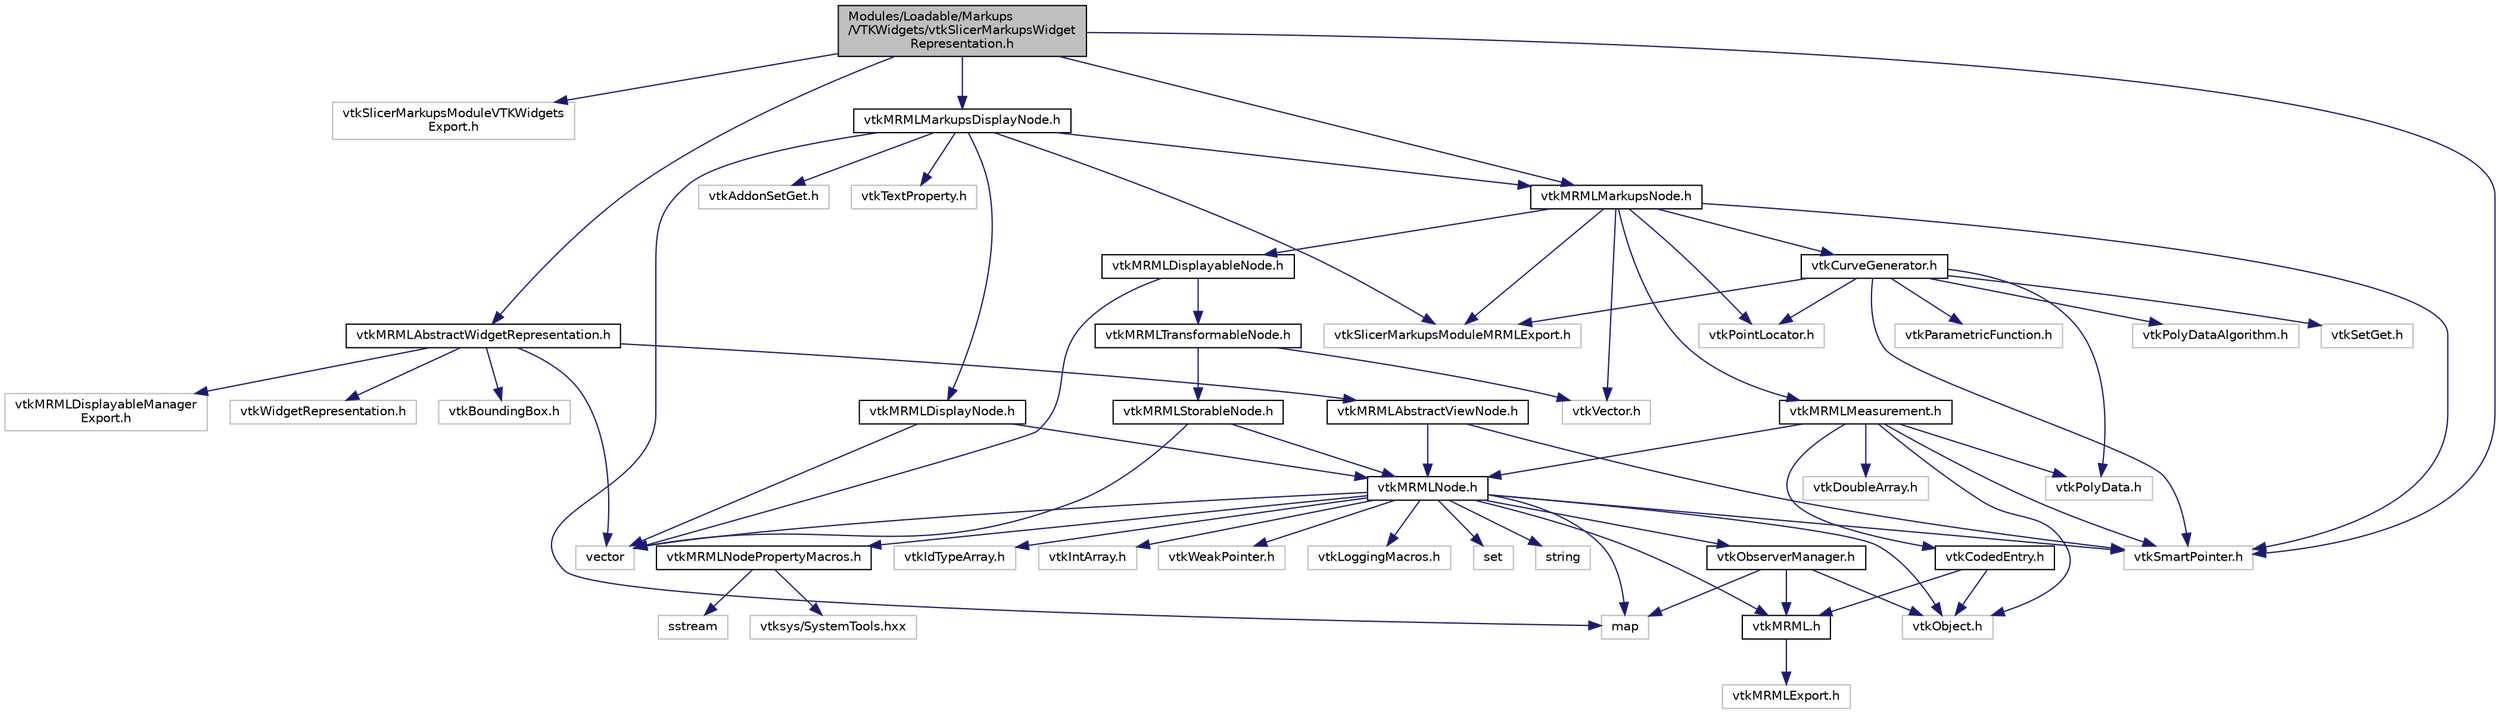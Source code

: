digraph "Modules/Loadable/Markups/VTKWidgets/vtkSlicerMarkupsWidgetRepresentation.h"
{
  bgcolor="transparent";
  edge [fontname="Helvetica",fontsize="10",labelfontname="Helvetica",labelfontsize="10"];
  node [fontname="Helvetica",fontsize="10",shape=record];
  Node0 [label="Modules/Loadable/Markups\l/VTKWidgets/vtkSlicerMarkupsWidget\lRepresentation.h",height=0.2,width=0.4,color="black", fillcolor="grey75", style="filled", fontcolor="black"];
  Node0 -> Node1 [color="midnightblue",fontsize="10",style="solid",fontname="Helvetica"];
  Node1 [label="vtkSlicerMarkupsModuleVTKWidgets\lExport.h",height=0.2,width=0.4,color="grey75"];
  Node0 -> Node2 [color="midnightblue",fontsize="10",style="solid",fontname="Helvetica"];
  Node2 [label="vtkMRMLAbstractWidgetRepresentation.h",height=0.2,width=0.4,color="black",URL="$vtkMRMLAbstractWidgetRepresentation_8h.html"];
  Node2 -> Node3 [color="midnightblue",fontsize="10",style="solid",fontname="Helvetica"];
  Node3 [label="vtkMRMLDisplayableManager\lExport.h",height=0.2,width=0.4,color="grey75"];
  Node2 -> Node4 [color="midnightblue",fontsize="10",style="solid",fontname="Helvetica"];
  Node4 [label="vtkWidgetRepresentation.h",height=0.2,width=0.4,color="grey75"];
  Node2 -> Node5 [color="midnightblue",fontsize="10",style="solid",fontname="Helvetica"];
  Node5 [label="vtkMRMLAbstractViewNode.h",height=0.2,width=0.4,color="black",URL="$vtkMRMLAbstractViewNode_8h.html"];
  Node5 -> Node6 [color="midnightblue",fontsize="10",style="solid",fontname="Helvetica"];
  Node6 [label="vtkSmartPointer.h",height=0.2,width=0.4,color="grey75"];
  Node5 -> Node7 [color="midnightblue",fontsize="10",style="solid",fontname="Helvetica"];
  Node7 [label="vtkMRMLNode.h",height=0.2,width=0.4,color="black",URL="$vtkMRMLNode_8h.html"];
  Node7 -> Node8 [color="midnightblue",fontsize="10",style="solid",fontname="Helvetica"];
  Node8 [label="vtkMRML.h",height=0.2,width=0.4,color="black",URL="$vtkMRML_8h.html"];
  Node8 -> Node9 [color="midnightblue",fontsize="10",style="solid",fontname="Helvetica"];
  Node9 [label="vtkMRMLExport.h",height=0.2,width=0.4,color="grey75"];
  Node7 -> Node10 [color="midnightblue",fontsize="10",style="solid",fontname="Helvetica"];
  Node10 [label="vtkObserverManager.h",height=0.2,width=0.4,color="black",URL="$vtkObserverManager_8h.html"];
  Node10 -> Node8 [color="midnightblue",fontsize="10",style="solid",fontname="Helvetica"];
  Node10 -> Node11 [color="midnightblue",fontsize="10",style="solid",fontname="Helvetica"];
  Node11 [label="vtkObject.h",height=0.2,width=0.4,color="grey75"];
  Node10 -> Node12 [color="midnightblue",fontsize="10",style="solid",fontname="Helvetica"];
  Node12 [label="map",height=0.2,width=0.4,color="grey75"];
  Node7 -> Node13 [color="midnightblue",fontsize="10",style="solid",fontname="Helvetica"];
  Node13 [label="vtkIdTypeArray.h",height=0.2,width=0.4,color="grey75"];
  Node7 -> Node14 [color="midnightblue",fontsize="10",style="solid",fontname="Helvetica"];
  Node14 [label="vtkIntArray.h",height=0.2,width=0.4,color="grey75"];
  Node7 -> Node11 [color="midnightblue",fontsize="10",style="solid",fontname="Helvetica"];
  Node7 -> Node6 [color="midnightblue",fontsize="10",style="solid",fontname="Helvetica"];
  Node7 -> Node15 [color="midnightblue",fontsize="10",style="solid",fontname="Helvetica"];
  Node15 [label="vtkWeakPointer.h",height=0.2,width=0.4,color="grey75"];
  Node7 -> Node16 [color="midnightblue",fontsize="10",style="solid",fontname="Helvetica"];
  Node16 [label="vtkLoggingMacros.h",height=0.2,width=0.4,color="grey75"];
  Node7 -> Node17 [color="midnightblue",fontsize="10",style="solid",fontname="Helvetica"];
  Node17 [label="vtkMRMLNodePropertyMacros.h",height=0.2,width=0.4,color="black",URL="$vtkMRMLNodePropertyMacros_8h.html"];
  Node17 -> Node18 [color="midnightblue",fontsize="10",style="solid",fontname="Helvetica"];
  Node18 [label="sstream",height=0.2,width=0.4,color="grey75"];
  Node17 -> Node19 [color="midnightblue",fontsize="10",style="solid",fontname="Helvetica"];
  Node19 [label="vtksys/SystemTools.hxx",height=0.2,width=0.4,color="grey75"];
  Node7 -> Node12 [color="midnightblue",fontsize="10",style="solid",fontname="Helvetica"];
  Node7 -> Node20 [color="midnightblue",fontsize="10",style="solid",fontname="Helvetica"];
  Node20 [label="set",height=0.2,width=0.4,color="grey75"];
  Node7 -> Node21 [color="midnightblue",fontsize="10",style="solid",fontname="Helvetica"];
  Node21 [label="string",height=0.2,width=0.4,color="grey75"];
  Node7 -> Node22 [color="midnightblue",fontsize="10",style="solid",fontname="Helvetica"];
  Node22 [label="vector",height=0.2,width=0.4,color="grey75"];
  Node2 -> Node22 [color="midnightblue",fontsize="10",style="solid",fontname="Helvetica"];
  Node2 -> Node23 [color="midnightblue",fontsize="10",style="solid",fontname="Helvetica"];
  Node23 [label="vtkBoundingBox.h",height=0.2,width=0.4,color="grey75"];
  Node0 -> Node24 [color="midnightblue",fontsize="10",style="solid",fontname="Helvetica"];
  Node24 [label="vtkMRMLMarkupsDisplayNode.h",height=0.2,width=0.4,color="black",URL="$vtkMRMLMarkupsDisplayNode_8h.html"];
  Node24 -> Node25 [color="midnightblue",fontsize="10",style="solid",fontname="Helvetica"];
  Node25 [label="vtkSlicerMarkupsModuleMRMLExport.h",height=0.2,width=0.4,color="grey75"];
  Node24 -> Node26 [color="midnightblue",fontsize="10",style="solid",fontname="Helvetica"];
  Node26 [label="vtkMRMLDisplayNode.h",height=0.2,width=0.4,color="black",URL="$vtkMRMLDisplayNode_8h.html"];
  Node26 -> Node7 [color="midnightblue",fontsize="10",style="solid",fontname="Helvetica"];
  Node26 -> Node22 [color="midnightblue",fontsize="10",style="solid",fontname="Helvetica"];
  Node24 -> Node27 [color="midnightblue",fontsize="10",style="solid",fontname="Helvetica"];
  Node27 [label="vtkMRMLMarkupsNode.h",height=0.2,width=0.4,color="black",URL="$vtkMRMLMarkupsNode_8h.html"];
  Node27 -> Node28 [color="midnightblue",fontsize="10",style="solid",fontname="Helvetica"];
  Node28 [label="vtkMRMLDisplayableNode.h",height=0.2,width=0.4,color="black",URL="$vtkMRMLDisplayableNode_8h.html"];
  Node28 -> Node29 [color="midnightblue",fontsize="10",style="solid",fontname="Helvetica"];
  Node29 [label="vtkMRMLTransformableNode.h",height=0.2,width=0.4,color="black",URL="$vtkMRMLTransformableNode_8h.html"];
  Node29 -> Node30 [color="midnightblue",fontsize="10",style="solid",fontname="Helvetica"];
  Node30 [label="vtkMRMLStorableNode.h",height=0.2,width=0.4,color="black",URL="$vtkMRMLStorableNode_8h.html"];
  Node30 -> Node7 [color="midnightblue",fontsize="10",style="solid",fontname="Helvetica"];
  Node30 -> Node22 [color="midnightblue",fontsize="10",style="solid",fontname="Helvetica"];
  Node29 -> Node31 [color="midnightblue",fontsize="10",style="solid",fontname="Helvetica"];
  Node31 [label="vtkVector.h",height=0.2,width=0.4,color="grey75"];
  Node28 -> Node22 [color="midnightblue",fontsize="10",style="solid",fontname="Helvetica"];
  Node27 -> Node32 [color="midnightblue",fontsize="10",style="solid",fontname="Helvetica"];
  Node32 [label="vtkCurveGenerator.h",height=0.2,width=0.4,color="black",URL="$vtkCurveGenerator_8h.html"];
  Node32 -> Node33 [color="midnightblue",fontsize="10",style="solid",fontname="Helvetica"];
  Node33 [label="vtkParametricFunction.h",height=0.2,width=0.4,color="grey75"];
  Node32 -> Node34 [color="midnightblue",fontsize="10",style="solid",fontname="Helvetica"];
  Node34 [label="vtkPointLocator.h",height=0.2,width=0.4,color="grey75"];
  Node32 -> Node35 [color="midnightblue",fontsize="10",style="solid",fontname="Helvetica"];
  Node35 [label="vtkPolyData.h",height=0.2,width=0.4,color="grey75"];
  Node32 -> Node36 [color="midnightblue",fontsize="10",style="solid",fontname="Helvetica"];
  Node36 [label="vtkPolyDataAlgorithm.h",height=0.2,width=0.4,color="grey75"];
  Node32 -> Node37 [color="midnightblue",fontsize="10",style="solid",fontname="Helvetica"];
  Node37 [label="vtkSetGet.h",height=0.2,width=0.4,color="grey75"];
  Node32 -> Node6 [color="midnightblue",fontsize="10",style="solid",fontname="Helvetica"];
  Node32 -> Node25 [color="midnightblue",fontsize="10",style="solid",fontname="Helvetica"];
  Node27 -> Node38 [color="midnightblue",fontsize="10",style="solid",fontname="Helvetica"];
  Node38 [label="vtkMRMLMeasurement.h",height=0.2,width=0.4,color="black",URL="$vtkMRMLMeasurement_8h.html"];
  Node38 -> Node39 [color="midnightblue",fontsize="10",style="solid",fontname="Helvetica"];
  Node39 [label="vtkCodedEntry.h",height=0.2,width=0.4,color="black",URL="$vtkCodedEntry_8h.html"];
  Node39 -> Node8 [color="midnightblue",fontsize="10",style="solid",fontname="Helvetica"];
  Node39 -> Node11 [color="midnightblue",fontsize="10",style="solid",fontname="Helvetica"];
  Node38 -> Node7 [color="midnightblue",fontsize="10",style="solid",fontname="Helvetica"];
  Node38 -> Node40 [color="midnightblue",fontsize="10",style="solid",fontname="Helvetica"];
  Node40 [label="vtkDoubleArray.h",height=0.2,width=0.4,color="grey75"];
  Node38 -> Node11 [color="midnightblue",fontsize="10",style="solid",fontname="Helvetica"];
  Node38 -> Node35 [color="midnightblue",fontsize="10",style="solid",fontname="Helvetica"];
  Node38 -> Node6 [color="midnightblue",fontsize="10",style="solid",fontname="Helvetica"];
  Node27 -> Node25 [color="midnightblue",fontsize="10",style="solid",fontname="Helvetica"];
  Node27 -> Node34 [color="midnightblue",fontsize="10",style="solid",fontname="Helvetica"];
  Node27 -> Node6 [color="midnightblue",fontsize="10",style="solid",fontname="Helvetica"];
  Node27 -> Node31 [color="midnightblue",fontsize="10",style="solid",fontname="Helvetica"];
  Node24 -> Node41 [color="midnightblue",fontsize="10",style="solid",fontname="Helvetica"];
  Node41 [label="vtkAddonSetGet.h",height=0.2,width=0.4,color="grey75"];
  Node24 -> Node12 [color="midnightblue",fontsize="10",style="solid",fontname="Helvetica"];
  Node24 -> Node42 [color="midnightblue",fontsize="10",style="solid",fontname="Helvetica"];
  Node42 [label="vtkTextProperty.h",height=0.2,width=0.4,color="grey75"];
  Node0 -> Node27 [color="midnightblue",fontsize="10",style="solid",fontname="Helvetica"];
  Node0 -> Node6 [color="midnightblue",fontsize="10",style="solid",fontname="Helvetica"];
}
